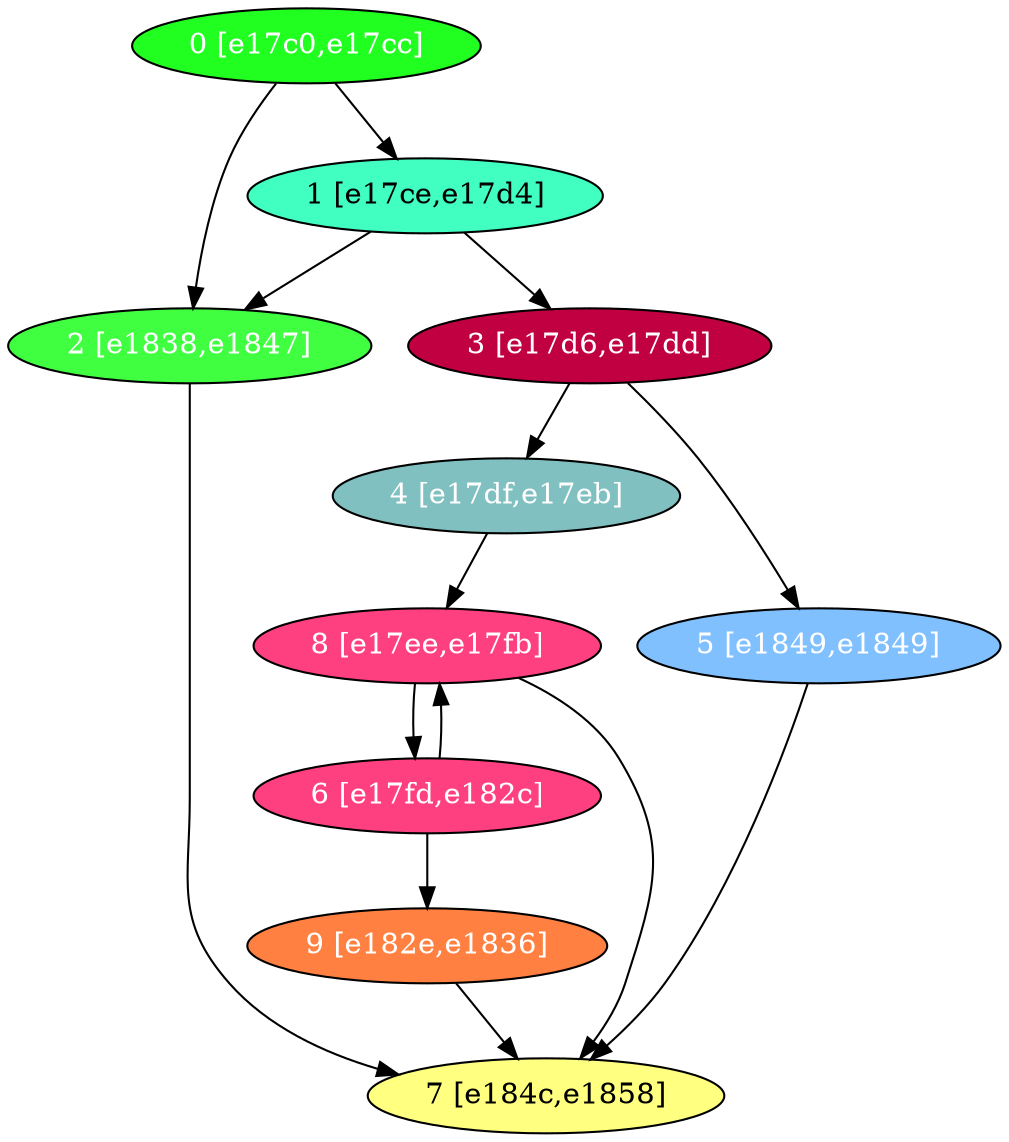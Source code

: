 diGraph libnss3{
	libnss3_0  [style=filled fillcolor="#20FF20" fontcolor="#ffffff" shape=oval label="0 [e17c0,e17cc]"]
	libnss3_1  [style=filled fillcolor="#40FFC0" fontcolor="#000000" shape=oval label="1 [e17ce,e17d4]"]
	libnss3_2  [style=filled fillcolor="#40FF40" fontcolor="#ffffff" shape=oval label="2 [e1838,e1847]"]
	libnss3_3  [style=filled fillcolor="#C00040" fontcolor="#ffffff" shape=oval label="3 [e17d6,e17dd]"]
	libnss3_4  [style=filled fillcolor="#80C0C0" fontcolor="#ffffff" shape=oval label="4 [e17df,e17eb]"]
	libnss3_5  [style=filled fillcolor="#80C0FF" fontcolor="#ffffff" shape=oval label="5 [e1849,e1849]"]
	libnss3_6  [style=filled fillcolor="#FF4080" fontcolor="#ffffff" shape=oval label="6 [e17fd,e182c]"]
	libnss3_7  [style=filled fillcolor="#FFFF80" fontcolor="#000000" shape=oval label="7 [e184c,e1858]"]
	libnss3_8  [style=filled fillcolor="#FF4080" fontcolor="#ffffff" shape=oval label="8 [e17ee,e17fb]"]
	libnss3_9  [style=filled fillcolor="#FF8040" fontcolor="#ffffff" shape=oval label="9 [e182e,e1836]"]

	libnss3_0 -> libnss3_1
	libnss3_0 -> libnss3_2
	libnss3_1 -> libnss3_2
	libnss3_1 -> libnss3_3
	libnss3_2 -> libnss3_7
	libnss3_3 -> libnss3_4
	libnss3_3 -> libnss3_5
	libnss3_4 -> libnss3_8
	libnss3_5 -> libnss3_7
	libnss3_6 -> libnss3_8
	libnss3_6 -> libnss3_9
	libnss3_8 -> libnss3_6
	libnss3_8 -> libnss3_7
	libnss3_9 -> libnss3_7
}